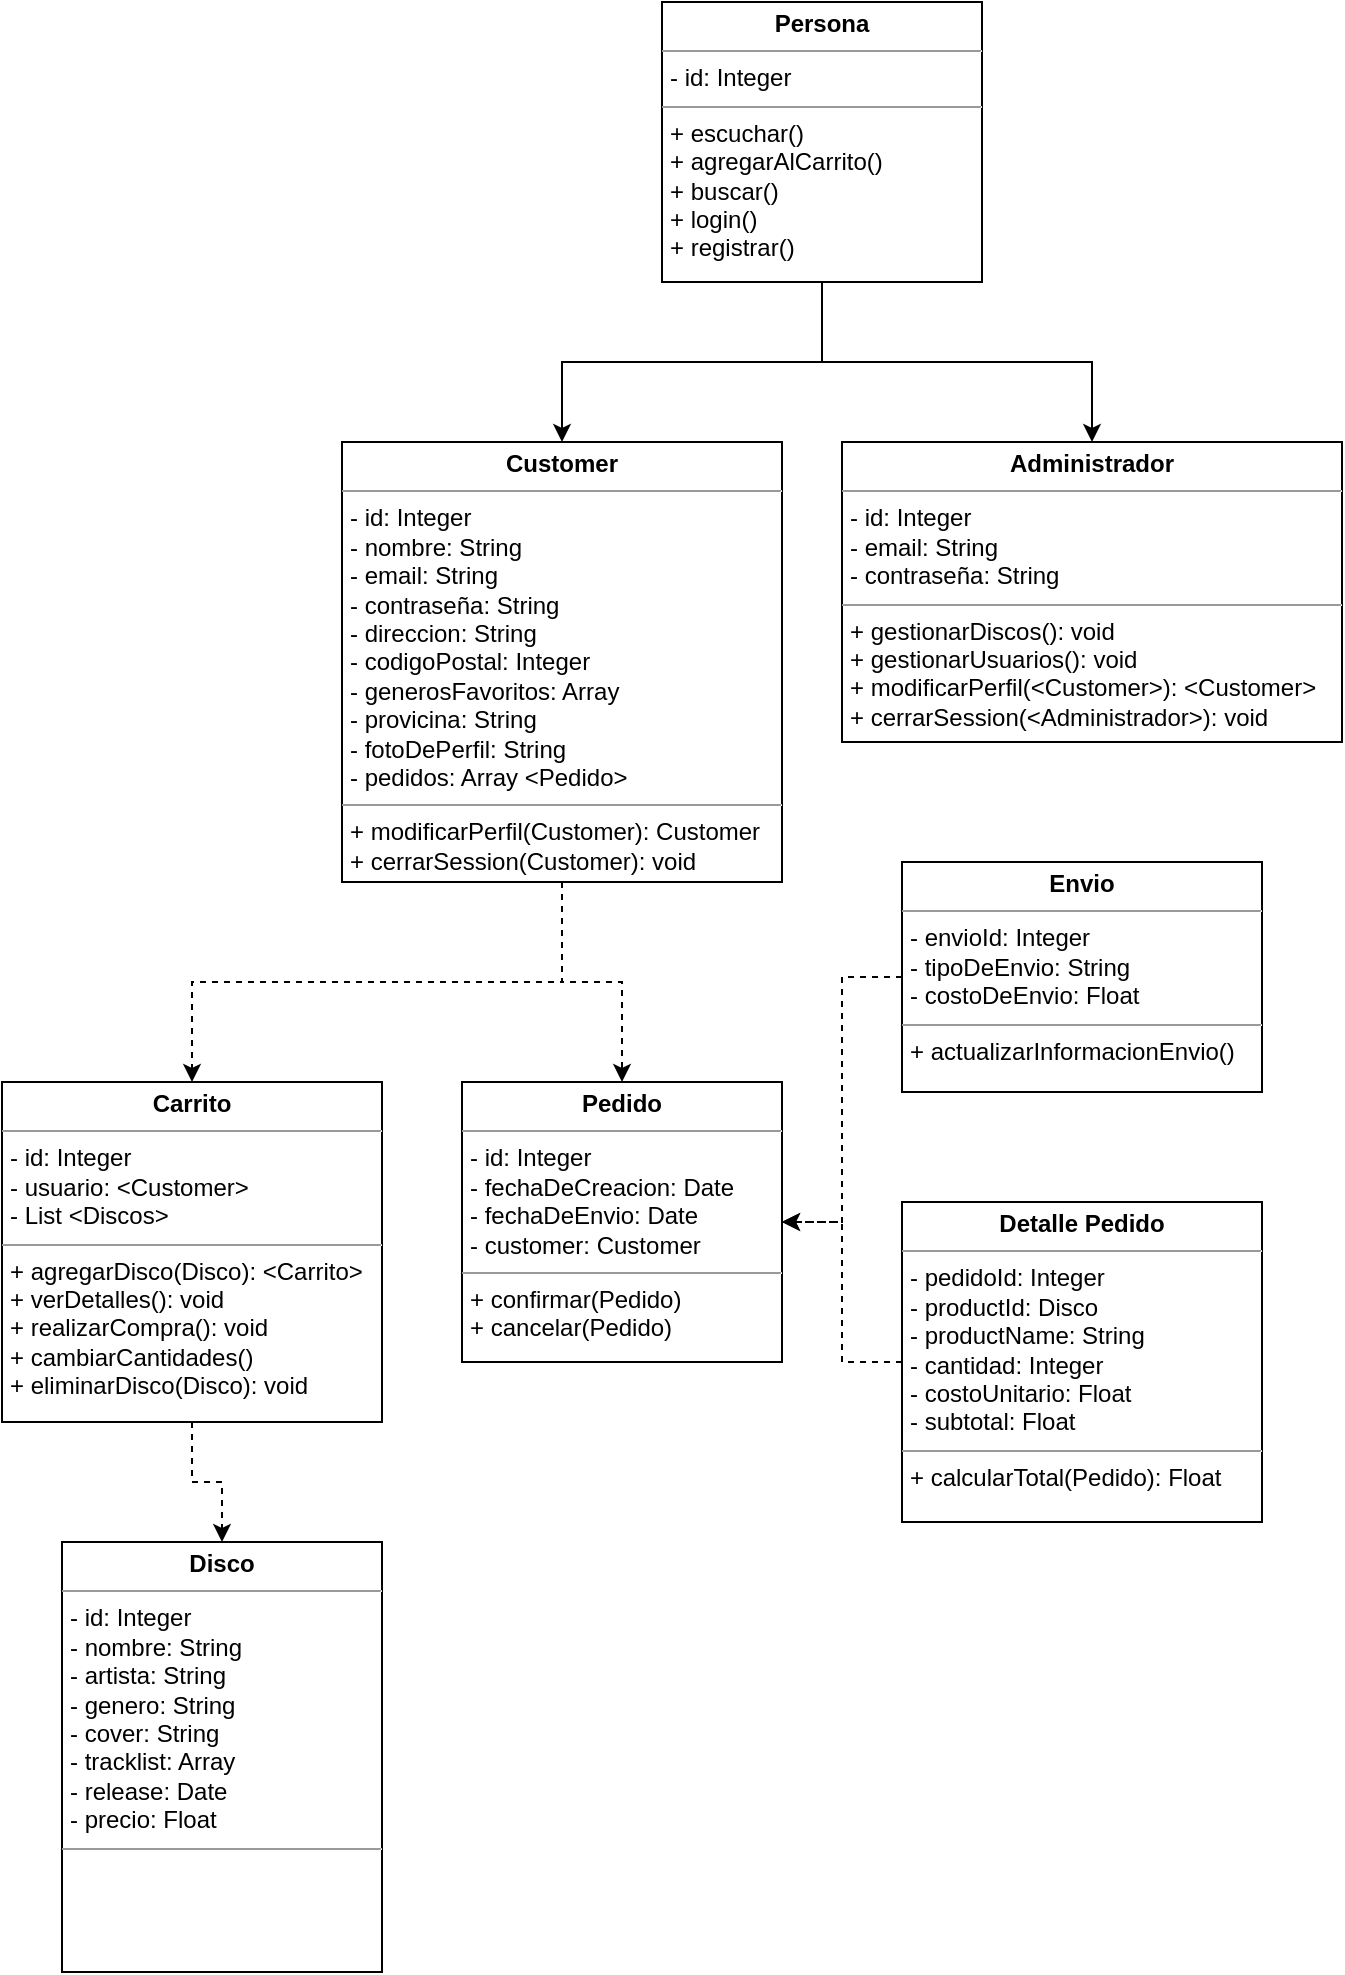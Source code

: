 <mxfile pages="1" version="10.7.5" type="device"><diagram id="0K4Qw0k9i0qUyxo-KpMl" name="Page-1"><mxGraphModel dx="1238" dy="514" grid="1" gridSize="10" guides="1" tooltips="1" connect="1" arrows="1" fold="1" page="1" pageScale="1" pageWidth="1169" pageHeight="1654" math="0" shadow="0"><root><mxCell id="0"/><mxCell id="1" parent="0"/><mxCell id="xtUksuKNNhr6q6NkcrZk-10" style="edgeStyle=orthogonalEdgeStyle;rounded=0;orthogonalLoop=1;jettySize=auto;html=1;exitX=0.5;exitY=1;exitDx=0;exitDy=0;entryX=0.5;entryY=0;entryDx=0;entryDy=0;" parent="1" source="xtUksuKNNhr6q6NkcrZk-1" target="xtUksuKNNhr6q6NkcrZk-2" edge="1"><mxGeometry relative="1" as="geometry"/></mxCell><mxCell id="xtUksuKNNhr6q6NkcrZk-11" style="edgeStyle=orthogonalEdgeStyle;rounded=0;orthogonalLoop=1;jettySize=auto;html=1;exitX=0.5;exitY=1;exitDx=0;exitDy=0;entryX=0.5;entryY=0;entryDx=0;entryDy=0;" parent="1" source="xtUksuKNNhr6q6NkcrZk-1" target="xtUksuKNNhr6q6NkcrZk-3" edge="1"><mxGeometry relative="1" as="geometry"/></mxCell><mxCell id="xtUksuKNNhr6q6NkcrZk-1" value="&lt;p style=&quot;margin: 0px ; margin-top: 4px ; text-align: center&quot;&gt;&lt;b&gt;Persona&lt;/b&gt;&lt;/p&gt;&lt;hr size=&quot;1&quot;&gt;&lt;p style=&quot;margin: 0px ; margin-left: 4px&quot;&gt;- id: Integer&lt;/p&gt;&lt;hr size=&quot;1&quot;&gt;&lt;p style=&quot;margin: 0px ; margin-left: 4px&quot;&gt;+ escuchar()&lt;/p&gt;&lt;p style=&quot;margin: 0px ; margin-left: 4px&quot;&gt;+ agregarAlCarrito()&lt;br&gt;&lt;/p&gt;&lt;p style=&quot;margin: 0px ; margin-left: 4px&quot;&gt;+ buscar()&lt;/p&gt;&lt;p style=&quot;margin: 0px ; margin-left: 4px&quot;&gt;+ login()&lt;/p&gt;&lt;p style=&quot;margin: 0px ; margin-left: 4px&quot;&gt;+ registrar()&lt;/p&gt;" style="verticalAlign=top;align=left;overflow=fill;fontSize=12;fontFamily=Helvetica;html=1;" parent="1" vertex="1"><mxGeometry x="410" y="80" width="160" height="140" as="geometry"/></mxCell><mxCell id="xtUksuKNNhr6q6NkcrZk-15" style="edgeStyle=orthogonalEdgeStyle;rounded=0;orthogonalLoop=1;jettySize=auto;html=1;exitX=0.5;exitY=1;exitDx=0;exitDy=0;entryX=0.5;entryY=0;entryDx=0;entryDy=0;dashed=1;" parent="1" source="xtUksuKNNhr6q6NkcrZk-2" target="xtUksuKNNhr6q6NkcrZk-14" edge="1"><mxGeometry relative="1" as="geometry"/></mxCell><mxCell id="xtUksuKNNhr6q6NkcrZk-18" style="edgeStyle=orthogonalEdgeStyle;rounded=0;orthogonalLoop=1;jettySize=auto;html=1;exitX=0.5;exitY=1;exitDx=0;exitDy=0;entryX=0.5;entryY=0;entryDx=0;entryDy=0;dashed=1;" parent="1" source="xtUksuKNNhr6q6NkcrZk-2" target="xtUksuKNNhr6q6NkcrZk-5" edge="1"><mxGeometry relative="1" as="geometry"/></mxCell><mxCell id="xtUksuKNNhr6q6NkcrZk-2" value="&lt;p style=&quot;margin: 0px ; margin-top: 4px ; text-align: center&quot;&gt;&lt;b&gt;Customer&lt;/b&gt;&lt;/p&gt;&lt;hr size=&quot;1&quot;&gt;&lt;p style=&quot;margin: 0px ; margin-left: 4px&quot;&gt;- id: Integer&lt;/p&gt;&lt;p style=&quot;margin: 0px ; margin-left: 4px&quot;&gt;- nombre: String&lt;/p&gt;&lt;p style=&quot;margin: 0px ; margin-left: 4px&quot;&gt;- email: String&lt;/p&gt;&lt;p style=&quot;margin: 0px ; margin-left: 4px&quot;&gt;- contraseña: String&lt;/p&gt;&lt;p style=&quot;margin: 0px ; margin-left: 4px&quot;&gt;- direccion: String&lt;/p&gt;&lt;p style=&quot;margin: 0px ; margin-left: 4px&quot;&gt;- codigoPostal: Integer&lt;/p&gt;&lt;p style=&quot;margin: 0px ; margin-left: 4px&quot;&gt;- generosFavoritos: Array&lt;/p&gt;&lt;p style=&quot;margin: 0px ; margin-left: 4px&quot;&gt;- provicina: String&lt;/p&gt;&lt;p style=&quot;margin: 0px ; margin-left: 4px&quot;&gt;- fotoDePerfil: String&lt;/p&gt;&lt;p style=&quot;margin: 0px ; margin-left: 4px&quot;&gt;- pedidos: Array &amp;lt;Pedido&amp;gt;&lt;/p&gt;&lt;hr size=&quot;1&quot;&gt;&lt;p style=&quot;margin: 0px ; margin-left: 4px&quot;&gt;&lt;span&gt;+ modificarPerfil(Customer): Customer&lt;/span&gt;&lt;br&gt;&lt;/p&gt;&lt;p style=&quot;margin: 0px ; margin-left: 4px&quot;&gt;+ cerrarSession(Customer): void&lt;/p&gt;" style="verticalAlign=top;align=left;overflow=fill;fontSize=12;fontFamily=Helvetica;html=1;" parent="1" vertex="1"><mxGeometry x="250" y="300" width="220" height="220" as="geometry"/></mxCell><mxCell id="xtUksuKNNhr6q6NkcrZk-3" value="&lt;p style=&quot;margin: 0px ; margin-top: 4px ; text-align: center&quot;&gt;&lt;b&gt;Administrador&lt;/b&gt;&lt;/p&gt;&lt;hr size=&quot;1&quot;&gt;&lt;p style=&quot;margin: 0px ; margin-left: 4px&quot;&gt;- id: Integer&lt;/p&gt;&lt;p style=&quot;margin: 0px ; margin-left: 4px&quot;&gt;- email: String&lt;/p&gt;&lt;p style=&quot;margin: 0px ; margin-left: 4px&quot;&gt;- contraseña: String&lt;/p&gt;&lt;hr size=&quot;1&quot;&gt;&lt;p style=&quot;margin: 0px ; margin-left: 4px&quot;&gt;+ gestionarDiscos(): void&lt;/p&gt;&lt;p style=&quot;margin: 0px ; margin-left: 4px&quot;&gt;+ gestionarUsuarios(): void&lt;/p&gt;&lt;p style=&quot;margin: 0px ; margin-left: 4px&quot;&gt;+ modificarPerfil(&amp;lt;Customer&amp;gt;): &amp;lt;Customer&amp;gt;&lt;/p&gt;&lt;p style=&quot;margin: 0px ; margin-left: 4px&quot;&gt;+ cerrarSession(&amp;lt;Administrador&amp;gt;): void&lt;br&gt;&lt;/p&gt;" style="verticalAlign=top;align=left;overflow=fill;fontSize=12;fontFamily=Helvetica;html=1;" parent="1" vertex="1"><mxGeometry x="500" y="300" width="250" height="150" as="geometry"/></mxCell><mxCell id="xtUksuKNNhr6q6NkcrZk-4" value="&lt;p style=&quot;margin: 0px ; margin-top: 4px ; text-align: center&quot;&gt;&lt;b&gt;Disco&lt;/b&gt;&lt;/p&gt;&lt;hr size=&quot;1&quot;&gt;&lt;p style=&quot;margin: 0px ; margin-left: 4px&quot;&gt;- id: Integer&lt;/p&gt;&lt;p style=&quot;margin: 0px ; margin-left: 4px&quot;&gt;- nombre: String&lt;/p&gt;&lt;p style=&quot;margin: 0px ; margin-left: 4px&quot;&gt;- artista: String&lt;/p&gt;&lt;p style=&quot;margin: 0px ; margin-left: 4px&quot;&gt;- genero: String&lt;/p&gt;&lt;p style=&quot;margin: 0px ; margin-left: 4px&quot;&gt;- cover: String&lt;/p&gt;&lt;p style=&quot;margin: 0px ; margin-left: 4px&quot;&gt;- tracklist: Array&lt;/p&gt;&lt;p style=&quot;margin: 0px ; margin-left: 4px&quot;&gt;- release: Date&lt;/p&gt;&lt;p style=&quot;margin: 0px ; margin-left: 4px&quot;&gt;- precio: Float&lt;/p&gt;&lt;hr size=&quot;1&quot;&gt;&lt;p style=&quot;margin: 0px ; margin-left: 4px&quot;&gt;&lt;br&gt;&lt;/p&gt;" style="verticalAlign=top;align=left;overflow=fill;fontSize=12;fontFamily=Helvetica;html=1;" parent="1" vertex="1"><mxGeometry x="110" y="850" width="160" height="215" as="geometry"/></mxCell><mxCell id="xtUksuKNNhr6q6NkcrZk-16" style="edgeStyle=orthogonalEdgeStyle;rounded=0;orthogonalLoop=1;jettySize=auto;html=1;exitX=0.5;exitY=1;exitDx=0;exitDy=0;entryX=0.5;entryY=0;entryDx=0;entryDy=0;dashed=1;" parent="1" source="xtUksuKNNhr6q6NkcrZk-5" target="xtUksuKNNhr6q6NkcrZk-4" edge="1"><mxGeometry relative="1" as="geometry"/></mxCell><mxCell id="xtUksuKNNhr6q6NkcrZk-5" value="&lt;p style=&quot;margin: 0px ; margin-top: 4px ; text-align: center&quot;&gt;&lt;b&gt;Carrito&lt;/b&gt;&lt;/p&gt;&lt;hr size=&quot;1&quot;&gt;&lt;p style=&quot;margin: 0px ; margin-left: 4px&quot;&gt;- id: Integer&lt;/p&gt;&lt;p style=&quot;margin: 0px ; margin-left: 4px&quot;&gt;- usuario: &amp;lt;Customer&amp;gt;&lt;/p&gt;&lt;p style=&quot;margin: 0px ; margin-left: 4px&quot;&gt;- List &amp;lt;Discos&amp;gt;&lt;/p&gt;&lt;hr size=&quot;1&quot;&gt;&lt;p style=&quot;margin: 0px ; margin-left: 4px&quot;&gt;+ agregarDisco(Disco): &amp;lt;Carrito&amp;gt;&lt;/p&gt;&lt;p style=&quot;margin: 0px ; margin-left: 4px&quot;&gt;+ verDetalles(): void&lt;/p&gt;&lt;p style=&quot;margin: 0px ; margin-left: 4px&quot;&gt;+ realizarCompra(): void&lt;/p&gt;&lt;p style=&quot;margin: 0px ; margin-left: 4px&quot;&gt;+ cambiarCantidades()&lt;/p&gt;&lt;p style=&quot;margin: 0px ; margin-left: 4px&quot;&gt;+ eliminarDisco(Disco): void&lt;/p&gt;" style="verticalAlign=top;align=left;overflow=fill;fontSize=12;fontFamily=Helvetica;html=1;" parent="1" vertex="1"><mxGeometry x="80" y="620" width="190" height="170" as="geometry"/></mxCell><mxCell id="xtUksuKNNhr6q6NkcrZk-14" value="&lt;p style=&quot;margin: 0px ; margin-top: 4px ; text-align: center&quot;&gt;&lt;b&gt;Pedido&lt;/b&gt;&lt;/p&gt;&lt;hr size=&quot;1&quot;&gt;&lt;p style=&quot;margin: 0px ; margin-left: 4px&quot;&gt;- id: Integer&lt;/p&gt;&lt;p style=&quot;margin: 0px ; margin-left: 4px&quot;&gt;- fechaDeCreacion: Date&lt;/p&gt;&lt;p style=&quot;margin: 0px ; margin-left: 4px&quot;&gt;- fechaDeEnvio: Date&lt;/p&gt;&lt;p style=&quot;margin: 0px ; margin-left: 4px&quot;&gt;- customer: Customer&lt;/p&gt;&lt;hr size=&quot;1&quot;&gt;&lt;p style=&quot;margin: 0px ; margin-left: 4px&quot;&gt;+ confirmar(Pedido)&lt;/p&gt;&lt;p style=&quot;margin: 0px ; margin-left: 4px&quot;&gt;+ cancelar(Pedido)&lt;/p&gt;" style="verticalAlign=top;align=left;overflow=fill;fontSize=12;fontFamily=Helvetica;html=1;" parent="1" vertex="1"><mxGeometry x="310" y="620" width="160" height="140" as="geometry"/></mxCell><mxCell id="xtUksuKNNhr6q6NkcrZk-21" style="edgeStyle=orthogonalEdgeStyle;rounded=0;orthogonalLoop=1;jettySize=auto;html=1;exitX=0;exitY=0.5;exitDx=0;exitDy=0;entryX=1;entryY=0.5;entryDx=0;entryDy=0;dashed=1;" parent="1" source="xtUksuKNNhr6q6NkcrZk-19" target="xtUksuKNNhr6q6NkcrZk-14" edge="1"><mxGeometry relative="1" as="geometry"/></mxCell><mxCell id="xtUksuKNNhr6q6NkcrZk-19" value="&lt;p style=&quot;margin: 0px ; margin-top: 4px ; text-align: center&quot;&gt;&lt;b&gt;Detalle Pedido&lt;/b&gt;&lt;/p&gt;&lt;hr size=&quot;1&quot;&gt;&lt;p style=&quot;margin: 0px ; margin-left: 4px&quot;&gt;- pedidoId: Integer&lt;/p&gt;&lt;p style=&quot;margin: 0px ; margin-left: 4px&quot;&gt;- productId: Disco&lt;/p&gt;&lt;p style=&quot;margin: 0px ; margin-left: 4px&quot;&gt;- productName: String&lt;/p&gt;&lt;p style=&quot;margin: 0px ; margin-left: 4px&quot;&gt;- cantidad: Integer&lt;/p&gt;&lt;p style=&quot;margin: 0px ; margin-left: 4px&quot;&gt;- costoUnitario: Float&lt;/p&gt;&lt;p style=&quot;margin: 0px ; margin-left: 4px&quot;&gt;- subtotal: Float&lt;/p&gt;&lt;hr size=&quot;1&quot;&gt;&lt;p style=&quot;margin: 0px ; margin-left: 4px&quot;&gt;+ calcularTotal(Pedido): Float&lt;/p&gt;" style="verticalAlign=top;align=left;overflow=fill;fontSize=12;fontFamily=Helvetica;html=1;" parent="1" vertex="1"><mxGeometry x="530" y="680" width="180" height="160" as="geometry"/></mxCell><mxCell id="xtUksuKNNhr6q6NkcrZk-23" style="edgeStyle=orthogonalEdgeStyle;rounded=0;orthogonalLoop=1;jettySize=auto;html=1;exitX=0;exitY=0.5;exitDx=0;exitDy=0;entryX=1;entryY=0.5;entryDx=0;entryDy=0;dashed=1;" parent="1" source="xtUksuKNNhr6q6NkcrZk-22" target="xtUksuKNNhr6q6NkcrZk-14" edge="1"><mxGeometry relative="1" as="geometry"/></mxCell><mxCell id="xtUksuKNNhr6q6NkcrZk-22" value="&lt;p style=&quot;margin: 0px ; margin-top: 4px ; text-align: center&quot;&gt;&lt;b&gt;Envio&lt;/b&gt;&lt;/p&gt;&lt;hr size=&quot;1&quot;&gt;&lt;p style=&quot;margin: 0px ; margin-left: 4px&quot;&gt;- envioId: Integer&lt;/p&gt;&lt;p style=&quot;margin: 0px ; margin-left: 4px&quot;&gt;- tipoDeEnvio: String&lt;/p&gt;&lt;p style=&quot;margin: 0px ; margin-left: 4px&quot;&gt;- costoDeEnvio: Float&lt;/p&gt;&lt;hr size=&quot;1&quot;&gt;&lt;p style=&quot;margin: 0px ; margin-left: 4px&quot;&gt;+ actualizarInformacionEnvio()&lt;/p&gt;" style="verticalAlign=top;align=left;overflow=fill;fontSize=12;fontFamily=Helvetica;html=1;" parent="1" vertex="1"><mxGeometry x="530" y="510" width="180" height="115" as="geometry"/></mxCell></root></mxGraphModel></diagram></mxfile>